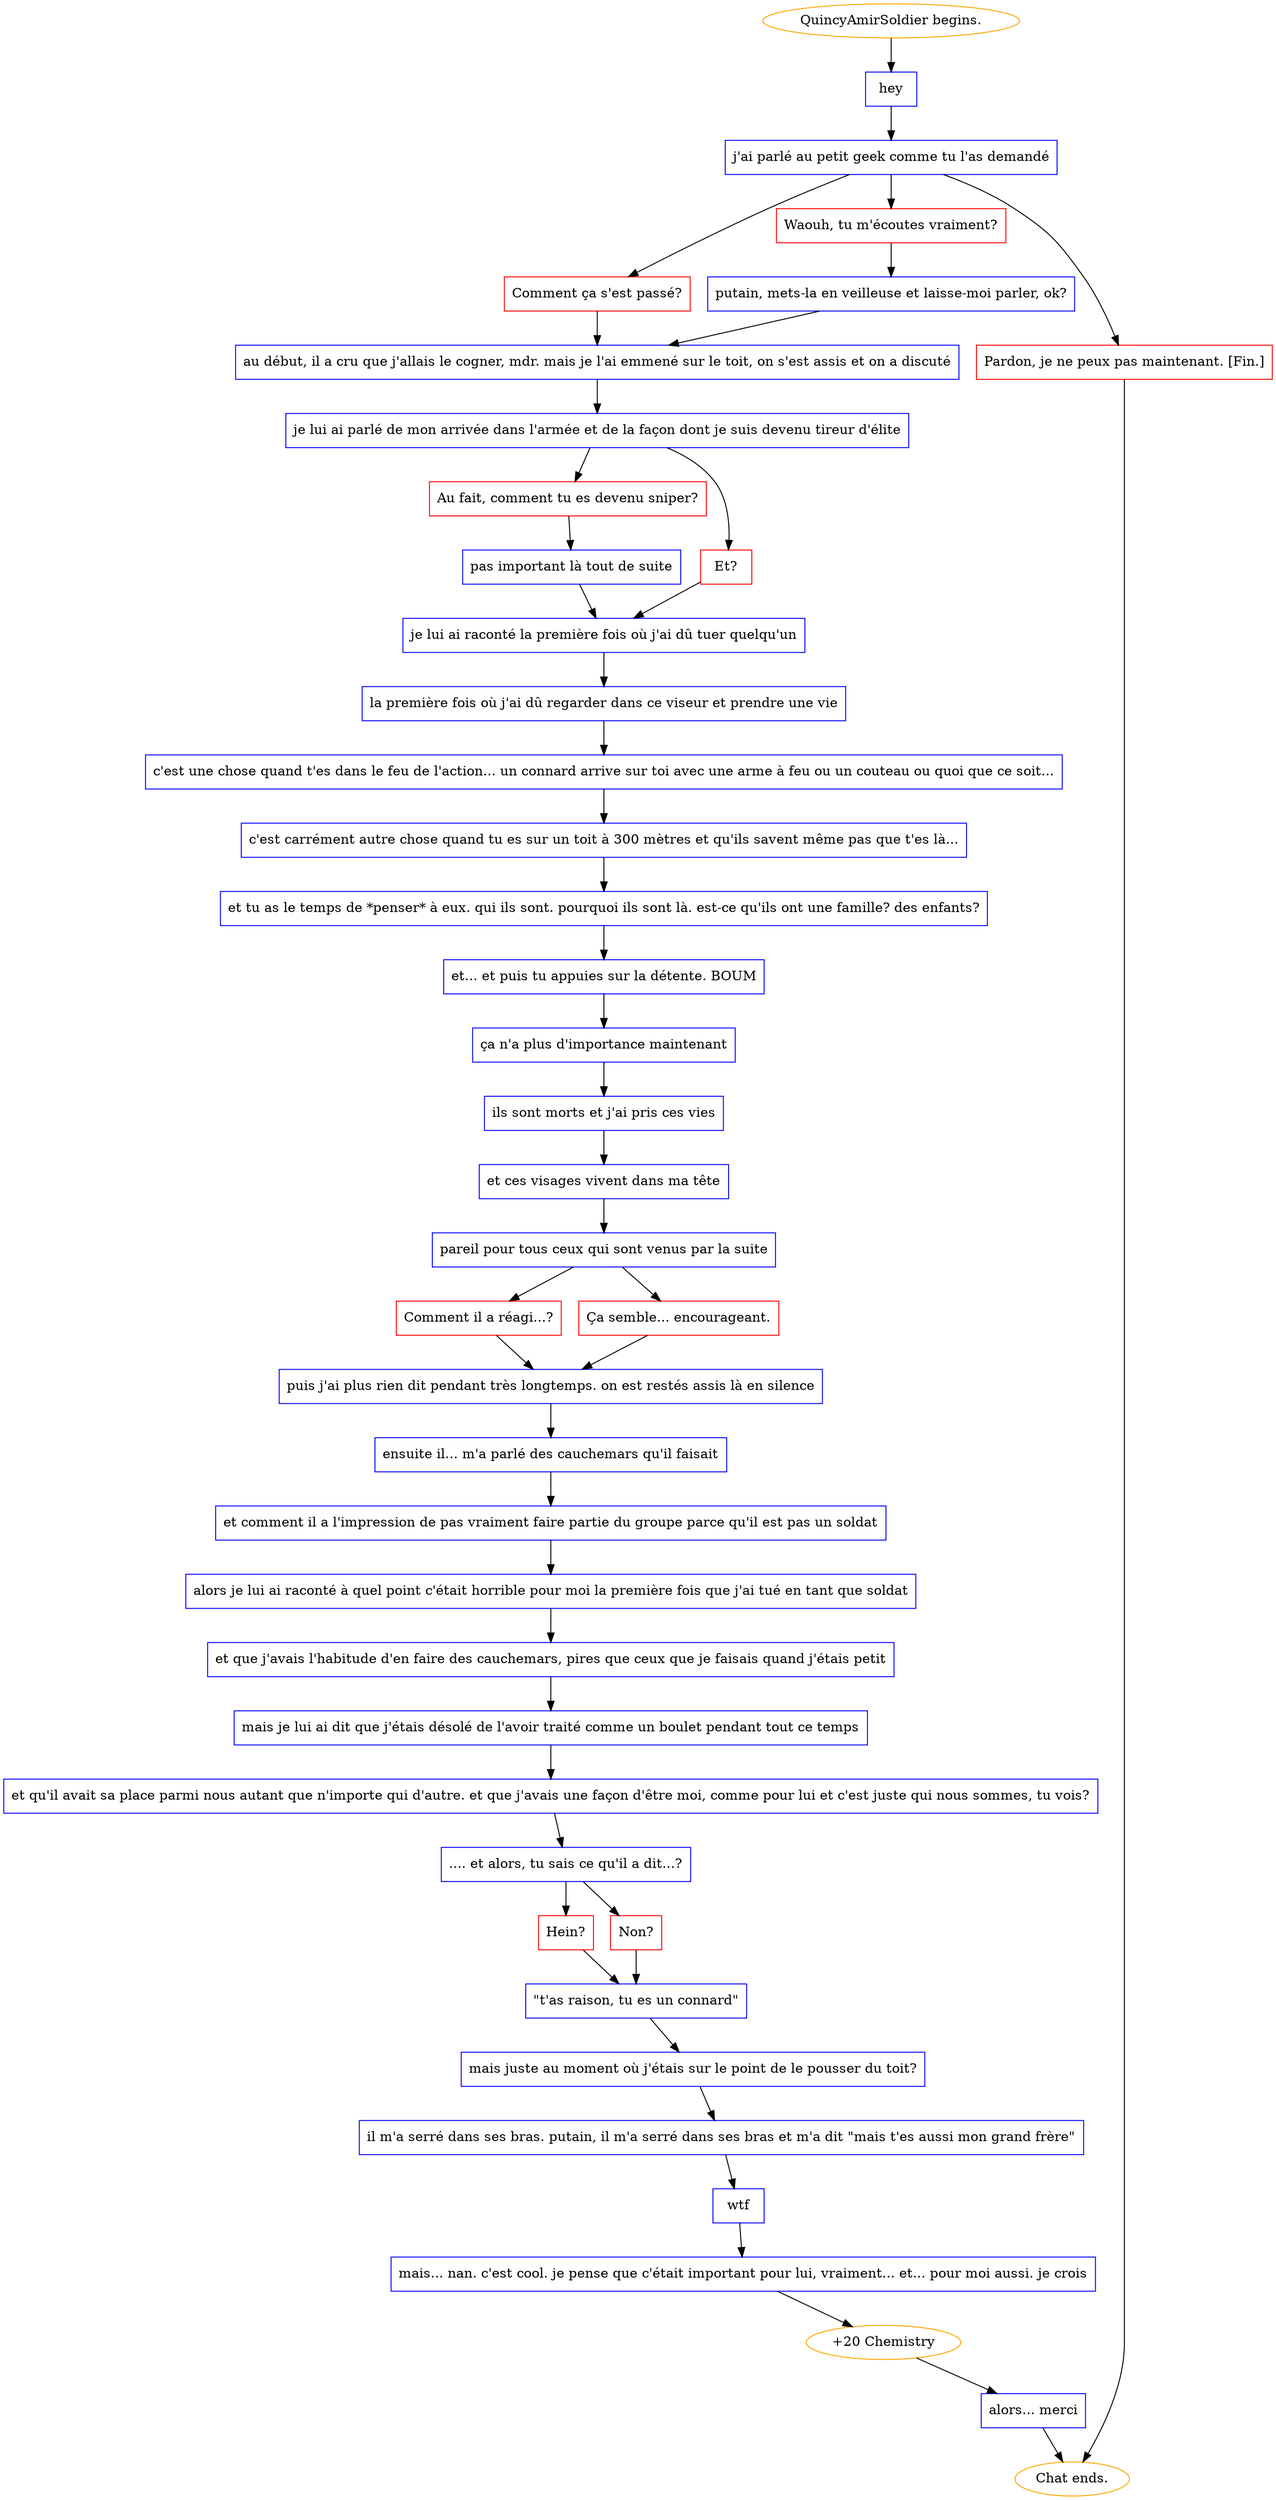 digraph {
	"QuincyAmirSoldier begins." [color=orange];
		"QuincyAmirSoldier begins." -> j1142852795;
	j1142852795 [label="hey",shape=box,color=blue];
		j1142852795 -> j3022956772;
	j3022956772 [label="j'ai parlé au petit geek comme tu l'as demandé",shape=box,color=blue];
		j3022956772 -> j3285530136;
		j3022956772 -> j908660294;
		j3022956772 -> j2436468997;
	j3285530136 [label="Comment ça s'est passé?",shape=box,color=red];
		j3285530136 -> j640558104;
	j908660294 [label="Waouh, tu m'écoutes vraiment?",shape=box,color=red];
		j908660294 -> j4102396255;
	j2436468997 [label="Pardon, je ne peux pas maintenant. [Fin.]",shape=box,color=red];
		j2436468997 -> "Chat ends.";
	j640558104 [label="au début, il a cru que j'allais le cogner, mdr. mais je l'ai emmené sur le toit, on s'est assis et on a discuté",shape=box,color=blue];
		j640558104 -> j1017419892;
	j4102396255 [label="putain, mets-la en veilleuse et laisse-moi parler, ok?",shape=box,color=blue];
		j4102396255 -> j640558104;
	"Chat ends." [color=orange];
	j1017419892 [label="je lui ai parlé de mon arrivée dans l'armée et de la façon dont je suis devenu tireur d'élite",shape=box,color=blue];
		j1017419892 -> j3747217344;
		j1017419892 -> j3403316256;
	j3747217344 [label="Au fait, comment tu es devenu sniper?",shape=box,color=red];
		j3747217344 -> j3961730379;
	j3403316256 [label="Et?",shape=box,color=red];
		j3403316256 -> j3304386625;
	j3961730379 [label="pas important là tout de suite",shape=box,color=blue];
		j3961730379 -> j3304386625;
	j3304386625 [label="je lui ai raconté la première fois où j'ai dû tuer quelqu'un",shape=box,color=blue];
		j3304386625 -> j105948610;
	j105948610 [label="la première fois où j'ai dû regarder dans ce viseur et prendre une vie",shape=box,color=blue];
		j105948610 -> j3574636097;
	j3574636097 [label="c'est une chose quand t'es dans le feu de l'action... un connard arrive sur toi avec une arme à feu ou un couteau ou quoi que ce soit...",shape=box,color=blue];
		j3574636097 -> j3189733890;
	j3189733890 [label="c'est carrément autre chose quand tu es sur un toit à 300 mètres et qu'ils savent même pas que t'es là...",shape=box,color=blue];
		j3189733890 -> j374541204;
	j374541204 [label="et tu as le temps de *penser* à eux. qui ils sont. pourquoi ils sont là. est-ce qu'ils ont une famille? des enfants?",shape=box,color=blue];
		j374541204 -> j3536618543;
	j3536618543 [label="et... et puis tu appuies sur la détente. BOUM",shape=box,color=blue];
		j3536618543 -> j3065585672;
	j3065585672 [label="ça n'a plus d'importance maintenant",shape=box,color=blue];
		j3065585672 -> j2077806935;
	j2077806935 [label="ils sont morts et j'ai pris ces vies",shape=box,color=blue];
		j2077806935 -> j1721344221;
	j1721344221 [label="et ces visages vivent dans ma tête",shape=box,color=blue];
		j1721344221 -> j345925247;
	j345925247 [label="pareil pour tous ceux qui sont venus par la suite",shape=box,color=blue];
		j345925247 -> j2593766850;
		j345925247 -> j1338377146;
	j2593766850 [label="Comment il a réagi...?",shape=box,color=red];
		j2593766850 -> j4218297288;
	j1338377146 [label="Ça semble... encourageant.",shape=box,color=red];
		j1338377146 -> j4218297288;
	j4218297288 [label="puis j'ai plus rien dit pendant très longtemps. on est restés assis là en silence",shape=box,color=blue];
		j4218297288 -> j3630946666;
	j3630946666 [label="ensuite il... m'a parlé des cauchemars qu'il faisait",shape=box,color=blue];
		j3630946666 -> j2178004337;
	j2178004337 [label="et comment il a l'impression de pas vraiment faire partie du groupe parce qu'il est pas un soldat",shape=box,color=blue];
		j2178004337 -> j3748853837;
	j3748853837 [label="alors je lui ai raconté à quel point c'était horrible pour moi la première fois que j'ai tué en tant que soldat",shape=box,color=blue];
		j3748853837 -> j1155991425;
	j1155991425 [label="et que j'avais l'habitude d'en faire des cauchemars, pires que ceux que je faisais quand j'étais petit",shape=box,color=blue];
		j1155991425 -> j988896257;
	j988896257 [label="mais je lui ai dit que j'étais désolé de l'avoir traité comme un boulet pendant tout ce temps",shape=box,color=blue];
		j988896257 -> j3525169542;
	j3525169542 [label="et qu'il avait sa place parmi nous autant que n'importe qui d'autre. et que j'avais une façon d'être moi, comme pour lui et c'est juste qui nous sommes, tu vois?",shape=box,color=blue];
		j3525169542 -> j2989805860;
	j2989805860 [label=".... et alors, tu sais ce qu'il a dit...?",shape=box,color=blue];
		j2989805860 -> j2956654505;
		j2989805860 -> j1780006980;
	j2956654505 [label="Hein?",shape=box,color=red];
		j2956654505 -> j1087525749;
	j1780006980 [label="Non?",shape=box,color=red];
		j1780006980 -> j1087525749;
	j1087525749 [label="\"t'as raison, tu es un connard\"",shape=box,color=blue];
		j1087525749 -> j1153663913;
	j1153663913 [label="mais juste au moment où j'étais sur le point de le pousser du toit?",shape=box,color=blue];
		j1153663913 -> j3368321160;
	j3368321160 [label="il m'a serré dans ses bras. putain, il m'a serré dans ses bras et m'a dit \"mais t'es aussi mon grand frère\"",shape=box,color=blue];
		j3368321160 -> j1648449356;
	j1648449356 [label="wtf",shape=box,color=blue];
		j1648449356 -> j4135415021;
	j4135415021 [label="mais... nan. c'est cool. je pense que c'était important pour lui, vraiment... et... pour moi aussi. je crois",shape=box,color=blue];
		j4135415021 -> j64568875;
	j64568875 [label="+20 Chemistry",color=orange];
		j64568875 -> j31805151;
	j31805151 [label="alors... merci",shape=box,color=blue];
		j31805151 -> "Chat ends.";
}